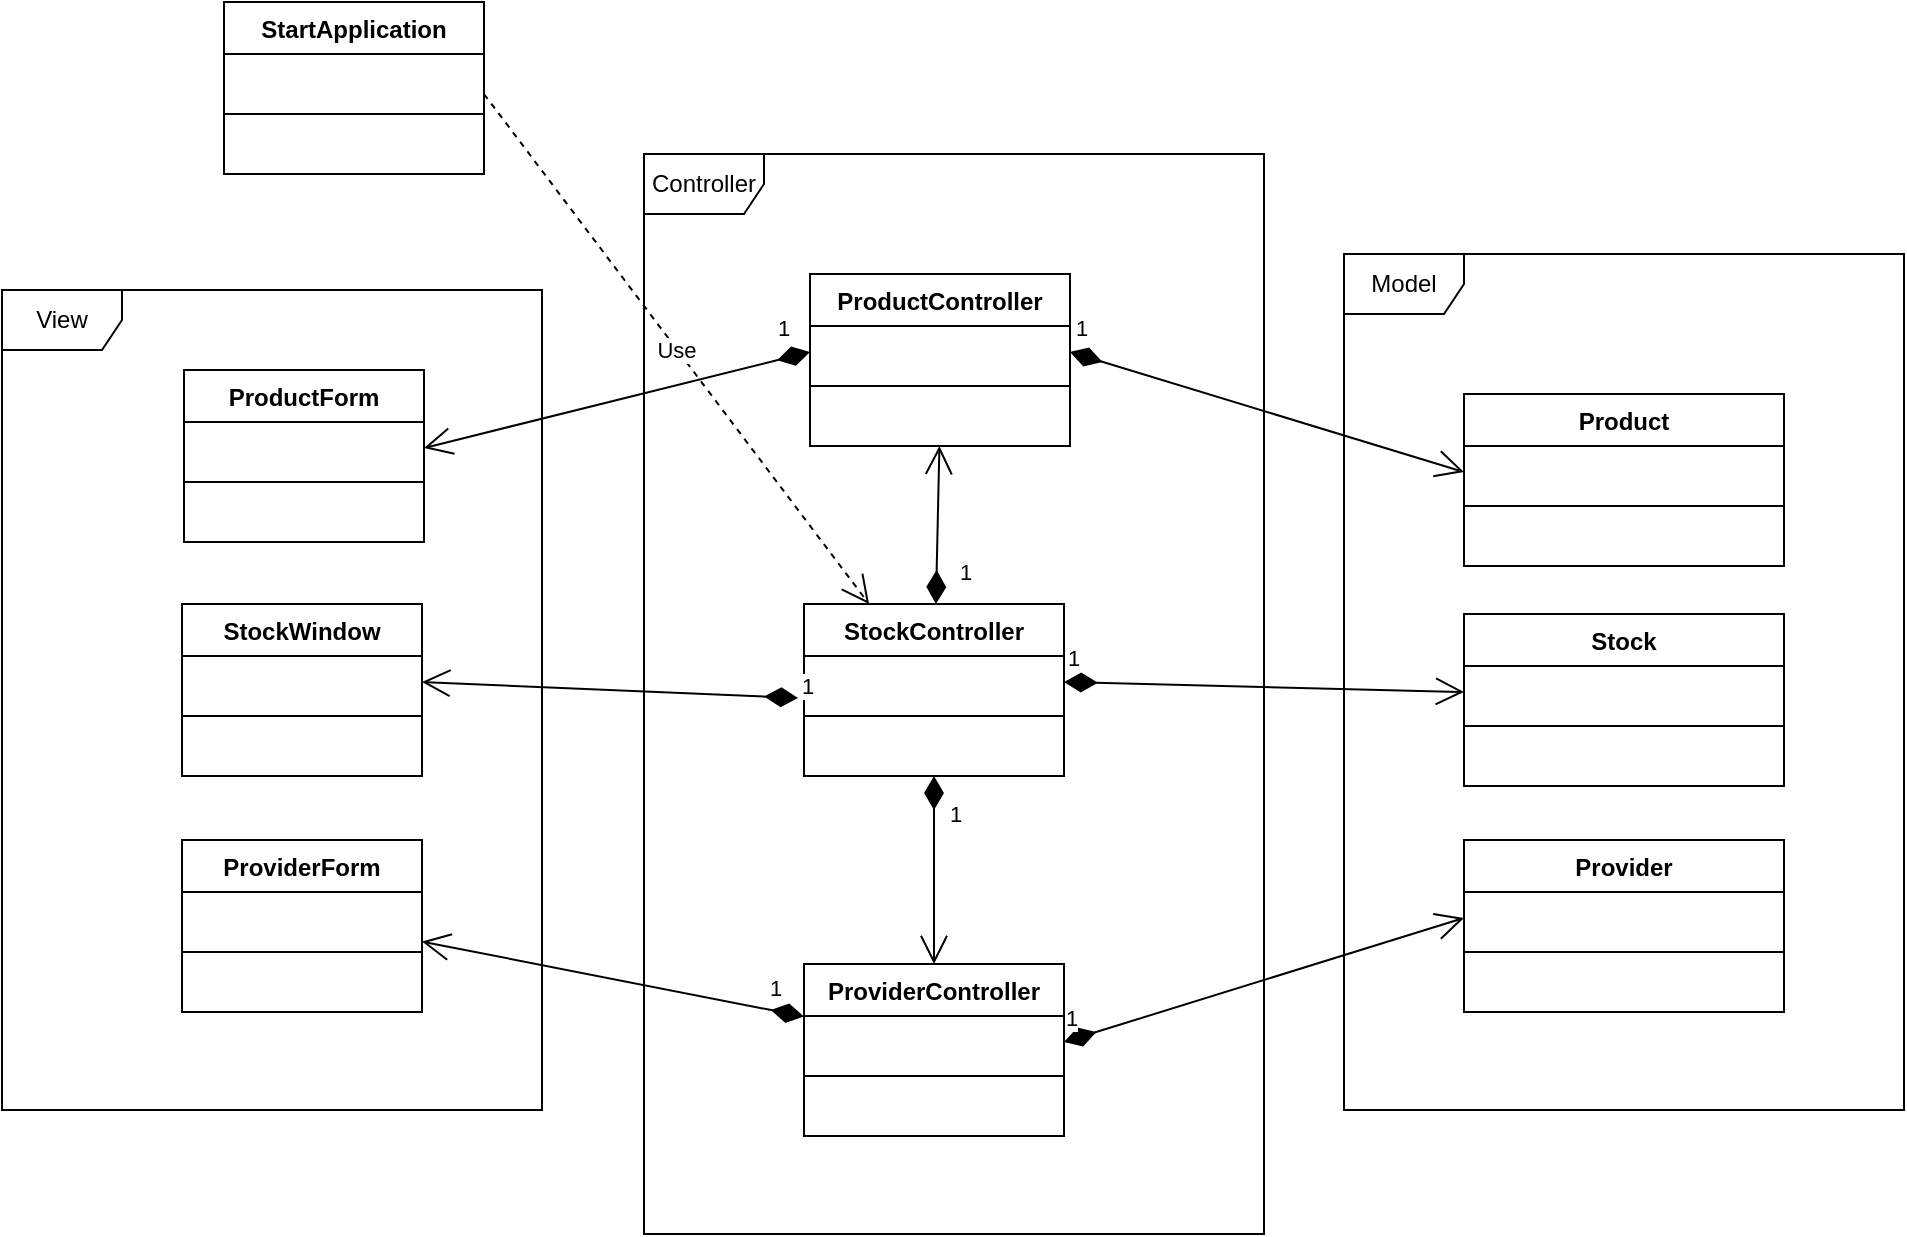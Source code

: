 <mxfile version="21.2.3" type="device">
  <diagram name="Page-1" id="h79NAxdaCG8WDMMNOav_">
    <mxGraphModel dx="2284" dy="788" grid="1" gridSize="10" guides="1" tooltips="1" connect="1" arrows="1" fold="1" page="1" pageScale="1" pageWidth="850" pageHeight="1100" math="0" shadow="0">
      <root>
        <mxCell id="0" />
        <mxCell id="1" parent="0" />
        <mxCell id="Hg2dmBB14RRElqbrXrDV-1" value="StartApplication" style="swimlane;fontStyle=1;align=center;verticalAlign=top;childLayout=stackLayout;horizontal=1;startSize=26;horizontalStack=0;resizeParent=1;resizeParentMax=0;resizeLast=0;collapsible=1;marginBottom=0;whiteSpace=wrap;html=1;" vertex="1" parent="1">
          <mxGeometry x="-100" y="124" width="130" height="86" as="geometry" />
        </mxCell>
        <mxCell id="Hg2dmBB14RRElqbrXrDV-2" value="&amp;nbsp;&amp;nbsp;" style="text;strokeColor=none;fillColor=none;align=left;verticalAlign=top;spacingLeft=4;spacingRight=4;overflow=hidden;rotatable=0;points=[[0,0.5],[1,0.5]];portConstraint=eastwest;whiteSpace=wrap;html=1;" vertex="1" parent="Hg2dmBB14RRElqbrXrDV-1">
          <mxGeometry y="26" width="130" height="26" as="geometry" />
        </mxCell>
        <mxCell id="Hg2dmBB14RRElqbrXrDV-3" value="" style="line;strokeWidth=1;fillColor=none;align=left;verticalAlign=middle;spacingTop=-1;spacingLeft=3;spacingRight=3;rotatable=0;labelPosition=right;points=[];portConstraint=eastwest;strokeColor=inherit;" vertex="1" parent="Hg2dmBB14RRElqbrXrDV-1">
          <mxGeometry y="52" width="130" height="8" as="geometry" />
        </mxCell>
        <mxCell id="Hg2dmBB14RRElqbrXrDV-4" value="&amp;nbsp;&amp;nbsp;" style="text;strokeColor=none;fillColor=none;align=left;verticalAlign=top;spacingLeft=4;spacingRight=4;overflow=hidden;rotatable=0;points=[[0,0.5],[1,0.5]];portConstraint=eastwest;whiteSpace=wrap;html=1;" vertex="1" parent="Hg2dmBB14RRElqbrXrDV-1">
          <mxGeometry y="60" width="130" height="26" as="geometry" />
        </mxCell>
        <mxCell id="Hg2dmBB14RRElqbrXrDV-5" value="StockController" style="swimlane;fontStyle=1;align=center;verticalAlign=top;childLayout=stackLayout;horizontal=1;startSize=26;horizontalStack=0;resizeParent=1;resizeParentMax=0;resizeLast=0;collapsible=1;marginBottom=0;whiteSpace=wrap;html=1;" vertex="1" parent="1">
          <mxGeometry x="190" y="425" width="130" height="86" as="geometry" />
        </mxCell>
        <mxCell id="Hg2dmBB14RRElqbrXrDV-6" value="&amp;nbsp;&amp;nbsp;" style="text;strokeColor=none;fillColor=none;align=left;verticalAlign=top;spacingLeft=4;spacingRight=4;overflow=hidden;rotatable=0;points=[[0,0.5],[1,0.5]];portConstraint=eastwest;whiteSpace=wrap;html=1;" vertex="1" parent="Hg2dmBB14RRElqbrXrDV-5">
          <mxGeometry y="26" width="130" height="26" as="geometry" />
        </mxCell>
        <mxCell id="Hg2dmBB14RRElqbrXrDV-7" value="" style="line;strokeWidth=1;fillColor=none;align=left;verticalAlign=middle;spacingTop=-1;spacingLeft=3;spacingRight=3;rotatable=0;labelPosition=right;points=[];portConstraint=eastwest;strokeColor=inherit;" vertex="1" parent="Hg2dmBB14RRElqbrXrDV-5">
          <mxGeometry y="52" width="130" height="8" as="geometry" />
        </mxCell>
        <mxCell id="Hg2dmBB14RRElqbrXrDV-8" value="&amp;nbsp;&amp;nbsp;" style="text;strokeColor=none;fillColor=none;align=left;verticalAlign=top;spacingLeft=4;spacingRight=4;overflow=hidden;rotatable=0;points=[[0,0.5],[1,0.5]];portConstraint=eastwest;whiteSpace=wrap;html=1;" vertex="1" parent="Hg2dmBB14RRElqbrXrDV-5">
          <mxGeometry y="60" width="130" height="26" as="geometry" />
        </mxCell>
        <mxCell id="Hg2dmBB14RRElqbrXrDV-9" value="ProductController&lt;br&gt;" style="swimlane;fontStyle=1;align=center;verticalAlign=top;childLayout=stackLayout;horizontal=1;startSize=26;horizontalStack=0;resizeParent=1;resizeParentMax=0;resizeLast=0;collapsible=1;marginBottom=0;whiteSpace=wrap;html=1;" vertex="1" parent="1">
          <mxGeometry x="193" y="260" width="130" height="86" as="geometry" />
        </mxCell>
        <mxCell id="Hg2dmBB14RRElqbrXrDV-10" value="&amp;nbsp;&amp;nbsp;" style="text;strokeColor=none;fillColor=none;align=left;verticalAlign=top;spacingLeft=4;spacingRight=4;overflow=hidden;rotatable=0;points=[[0,0.5],[1,0.5]];portConstraint=eastwest;whiteSpace=wrap;html=1;" vertex="1" parent="Hg2dmBB14RRElqbrXrDV-9">
          <mxGeometry y="26" width="130" height="26" as="geometry" />
        </mxCell>
        <mxCell id="Hg2dmBB14RRElqbrXrDV-11" value="" style="line;strokeWidth=1;fillColor=none;align=left;verticalAlign=middle;spacingTop=-1;spacingLeft=3;spacingRight=3;rotatable=0;labelPosition=right;points=[];portConstraint=eastwest;strokeColor=inherit;" vertex="1" parent="Hg2dmBB14RRElqbrXrDV-9">
          <mxGeometry y="52" width="130" height="8" as="geometry" />
        </mxCell>
        <mxCell id="Hg2dmBB14RRElqbrXrDV-12" value="&amp;nbsp;&amp;nbsp;" style="text;strokeColor=none;fillColor=none;align=left;verticalAlign=top;spacingLeft=4;spacingRight=4;overflow=hidden;rotatable=0;points=[[0,0.5],[1,0.5]];portConstraint=eastwest;whiteSpace=wrap;html=1;" vertex="1" parent="Hg2dmBB14RRElqbrXrDV-9">
          <mxGeometry y="60" width="130" height="26" as="geometry" />
        </mxCell>
        <mxCell id="Hg2dmBB14RRElqbrXrDV-13" value="ProviderController" style="swimlane;fontStyle=1;align=center;verticalAlign=top;childLayout=stackLayout;horizontal=1;startSize=26;horizontalStack=0;resizeParent=1;resizeParentMax=0;resizeLast=0;collapsible=1;marginBottom=0;whiteSpace=wrap;html=1;" vertex="1" parent="1">
          <mxGeometry x="190" y="605" width="130" height="86" as="geometry" />
        </mxCell>
        <mxCell id="Hg2dmBB14RRElqbrXrDV-14" value="&amp;nbsp;&amp;nbsp;" style="text;strokeColor=none;fillColor=none;align=left;verticalAlign=top;spacingLeft=4;spacingRight=4;overflow=hidden;rotatable=0;points=[[0,0.5],[1,0.5]];portConstraint=eastwest;whiteSpace=wrap;html=1;" vertex="1" parent="Hg2dmBB14RRElqbrXrDV-13">
          <mxGeometry y="26" width="130" height="26" as="geometry" />
        </mxCell>
        <mxCell id="Hg2dmBB14RRElqbrXrDV-15" value="" style="line;strokeWidth=1;fillColor=none;align=left;verticalAlign=middle;spacingTop=-1;spacingLeft=3;spacingRight=3;rotatable=0;labelPosition=right;points=[];portConstraint=eastwest;strokeColor=inherit;" vertex="1" parent="Hg2dmBB14RRElqbrXrDV-13">
          <mxGeometry y="52" width="130" height="8" as="geometry" />
        </mxCell>
        <mxCell id="Hg2dmBB14RRElqbrXrDV-16" value="&amp;nbsp;&amp;nbsp;" style="text;strokeColor=none;fillColor=none;align=left;verticalAlign=top;spacingLeft=4;spacingRight=4;overflow=hidden;rotatable=0;points=[[0,0.5],[1,0.5]];portConstraint=eastwest;whiteSpace=wrap;html=1;" vertex="1" parent="Hg2dmBB14RRElqbrXrDV-13">
          <mxGeometry y="60" width="130" height="26" as="geometry" />
        </mxCell>
        <mxCell id="Hg2dmBB14RRElqbrXrDV-17" value="Product" style="swimlane;fontStyle=1;align=center;verticalAlign=top;childLayout=stackLayout;horizontal=1;startSize=26;horizontalStack=0;resizeParent=1;resizeParentMax=0;resizeLast=0;collapsible=1;marginBottom=0;whiteSpace=wrap;html=1;" vertex="1" parent="1">
          <mxGeometry x="520" y="320" width="160" height="86" as="geometry" />
        </mxCell>
        <mxCell id="Hg2dmBB14RRElqbrXrDV-18" value="&amp;nbsp;&amp;nbsp;" style="text;strokeColor=none;fillColor=none;align=left;verticalAlign=top;spacingLeft=4;spacingRight=4;overflow=hidden;rotatable=0;points=[[0,0.5],[1,0.5]];portConstraint=eastwest;whiteSpace=wrap;html=1;" vertex="1" parent="Hg2dmBB14RRElqbrXrDV-17">
          <mxGeometry y="26" width="160" height="26" as="geometry" />
        </mxCell>
        <mxCell id="Hg2dmBB14RRElqbrXrDV-19" value="" style="line;strokeWidth=1;fillColor=none;align=left;verticalAlign=middle;spacingTop=-1;spacingLeft=3;spacingRight=3;rotatable=0;labelPosition=right;points=[];portConstraint=eastwest;strokeColor=inherit;" vertex="1" parent="Hg2dmBB14RRElqbrXrDV-17">
          <mxGeometry y="52" width="160" height="8" as="geometry" />
        </mxCell>
        <mxCell id="Hg2dmBB14RRElqbrXrDV-20" value="&amp;nbsp;&amp;nbsp;" style="text;strokeColor=none;fillColor=none;align=left;verticalAlign=top;spacingLeft=4;spacingRight=4;overflow=hidden;rotatable=0;points=[[0,0.5],[1,0.5]];portConstraint=eastwest;whiteSpace=wrap;html=1;" vertex="1" parent="Hg2dmBB14RRElqbrXrDV-17">
          <mxGeometry y="60" width="160" height="26" as="geometry" />
        </mxCell>
        <mxCell id="Hg2dmBB14RRElqbrXrDV-21" value="Provider" style="swimlane;fontStyle=1;align=center;verticalAlign=top;childLayout=stackLayout;horizontal=1;startSize=26;horizontalStack=0;resizeParent=1;resizeParentMax=0;resizeLast=0;collapsible=1;marginBottom=0;whiteSpace=wrap;html=1;" vertex="1" parent="1">
          <mxGeometry x="520" y="543" width="160" height="86" as="geometry" />
        </mxCell>
        <mxCell id="Hg2dmBB14RRElqbrXrDV-22" value="&amp;nbsp;&amp;nbsp;" style="text;strokeColor=none;fillColor=none;align=left;verticalAlign=top;spacingLeft=4;spacingRight=4;overflow=hidden;rotatable=0;points=[[0,0.5],[1,0.5]];portConstraint=eastwest;whiteSpace=wrap;html=1;" vertex="1" parent="Hg2dmBB14RRElqbrXrDV-21">
          <mxGeometry y="26" width="160" height="26" as="geometry" />
        </mxCell>
        <mxCell id="Hg2dmBB14RRElqbrXrDV-23" value="" style="line;strokeWidth=1;fillColor=none;align=left;verticalAlign=middle;spacingTop=-1;spacingLeft=3;spacingRight=3;rotatable=0;labelPosition=right;points=[];portConstraint=eastwest;strokeColor=inherit;" vertex="1" parent="Hg2dmBB14RRElqbrXrDV-21">
          <mxGeometry y="52" width="160" height="8" as="geometry" />
        </mxCell>
        <mxCell id="Hg2dmBB14RRElqbrXrDV-24" value="&amp;nbsp;&amp;nbsp;" style="text;strokeColor=none;fillColor=none;align=left;verticalAlign=top;spacingLeft=4;spacingRight=4;overflow=hidden;rotatable=0;points=[[0,0.5],[1,0.5]];portConstraint=eastwest;whiteSpace=wrap;html=1;" vertex="1" parent="Hg2dmBB14RRElqbrXrDV-21">
          <mxGeometry y="60" width="160" height="26" as="geometry" />
        </mxCell>
        <mxCell id="Hg2dmBB14RRElqbrXrDV-25" value="Stock" style="swimlane;fontStyle=1;align=center;verticalAlign=top;childLayout=stackLayout;horizontal=1;startSize=26;horizontalStack=0;resizeParent=1;resizeParentMax=0;resizeLast=0;collapsible=1;marginBottom=0;whiteSpace=wrap;html=1;" vertex="1" parent="1">
          <mxGeometry x="520" y="430" width="160" height="86" as="geometry" />
        </mxCell>
        <mxCell id="Hg2dmBB14RRElqbrXrDV-26" value="&amp;nbsp;&amp;nbsp;" style="text;strokeColor=none;fillColor=none;align=left;verticalAlign=top;spacingLeft=4;spacingRight=4;overflow=hidden;rotatable=0;points=[[0,0.5],[1,0.5]];portConstraint=eastwest;whiteSpace=wrap;html=1;" vertex="1" parent="Hg2dmBB14RRElqbrXrDV-25">
          <mxGeometry y="26" width="160" height="26" as="geometry" />
        </mxCell>
        <mxCell id="Hg2dmBB14RRElqbrXrDV-27" value="" style="line;strokeWidth=1;fillColor=none;align=left;verticalAlign=middle;spacingTop=-1;spacingLeft=3;spacingRight=3;rotatable=0;labelPosition=right;points=[];portConstraint=eastwest;strokeColor=inherit;" vertex="1" parent="Hg2dmBB14RRElqbrXrDV-25">
          <mxGeometry y="52" width="160" height="8" as="geometry" />
        </mxCell>
        <mxCell id="Hg2dmBB14RRElqbrXrDV-28" value="&amp;nbsp;&amp;nbsp;" style="text;strokeColor=none;fillColor=none;align=left;verticalAlign=top;spacingLeft=4;spacingRight=4;overflow=hidden;rotatable=0;points=[[0,0.5],[1,0.5]];portConstraint=eastwest;whiteSpace=wrap;html=1;" vertex="1" parent="Hg2dmBB14RRElqbrXrDV-25">
          <mxGeometry y="60" width="160" height="26" as="geometry" />
        </mxCell>
        <mxCell id="Hg2dmBB14RRElqbrXrDV-29" value="ProductForm" style="swimlane;fontStyle=1;align=center;verticalAlign=top;childLayout=stackLayout;horizontal=1;startSize=26;horizontalStack=0;resizeParent=1;resizeParentMax=0;resizeLast=0;collapsible=1;marginBottom=0;whiteSpace=wrap;html=1;" vertex="1" parent="1">
          <mxGeometry x="-120" y="308" width="120" height="86" as="geometry" />
        </mxCell>
        <mxCell id="Hg2dmBB14RRElqbrXrDV-30" value="&amp;nbsp;&amp;nbsp;" style="text;strokeColor=none;fillColor=none;align=left;verticalAlign=top;spacingLeft=4;spacingRight=4;overflow=hidden;rotatable=0;points=[[0,0.5],[1,0.5]];portConstraint=eastwest;whiteSpace=wrap;html=1;" vertex="1" parent="Hg2dmBB14RRElqbrXrDV-29">
          <mxGeometry y="26" width="120" height="26" as="geometry" />
        </mxCell>
        <mxCell id="Hg2dmBB14RRElqbrXrDV-31" value="" style="line;strokeWidth=1;fillColor=none;align=left;verticalAlign=middle;spacingTop=-1;spacingLeft=3;spacingRight=3;rotatable=0;labelPosition=right;points=[];portConstraint=eastwest;strokeColor=inherit;" vertex="1" parent="Hg2dmBB14RRElqbrXrDV-29">
          <mxGeometry y="52" width="120" height="8" as="geometry" />
        </mxCell>
        <mxCell id="Hg2dmBB14RRElqbrXrDV-32" value="&amp;nbsp;&amp;nbsp;" style="text;strokeColor=none;fillColor=none;align=left;verticalAlign=top;spacingLeft=4;spacingRight=4;overflow=hidden;rotatable=0;points=[[0,0.5],[1,0.5]];portConstraint=eastwest;whiteSpace=wrap;html=1;" vertex="1" parent="Hg2dmBB14RRElqbrXrDV-29">
          <mxGeometry y="60" width="120" height="26" as="geometry" />
        </mxCell>
        <mxCell id="Hg2dmBB14RRElqbrXrDV-33" value="ProviderForm" style="swimlane;fontStyle=1;align=center;verticalAlign=top;childLayout=stackLayout;horizontal=1;startSize=26;horizontalStack=0;resizeParent=1;resizeParentMax=0;resizeLast=0;collapsible=1;marginBottom=0;whiteSpace=wrap;html=1;" vertex="1" parent="1">
          <mxGeometry x="-121" y="543" width="120" height="86" as="geometry" />
        </mxCell>
        <mxCell id="Hg2dmBB14RRElqbrXrDV-34" value="&amp;nbsp; &amp;nbsp;&amp;nbsp;" style="text;strokeColor=none;fillColor=none;align=left;verticalAlign=top;spacingLeft=4;spacingRight=4;overflow=hidden;rotatable=0;points=[[0,0.5],[1,0.5]];portConstraint=eastwest;whiteSpace=wrap;html=1;" vertex="1" parent="Hg2dmBB14RRElqbrXrDV-33">
          <mxGeometry y="26" width="120" height="26" as="geometry" />
        </mxCell>
        <mxCell id="Hg2dmBB14RRElqbrXrDV-35" value="" style="line;strokeWidth=1;fillColor=none;align=left;verticalAlign=middle;spacingTop=-1;spacingLeft=3;spacingRight=3;rotatable=0;labelPosition=right;points=[];portConstraint=eastwest;strokeColor=inherit;" vertex="1" parent="Hg2dmBB14RRElqbrXrDV-33">
          <mxGeometry y="52" width="120" height="8" as="geometry" />
        </mxCell>
        <mxCell id="Hg2dmBB14RRElqbrXrDV-36" value="&amp;nbsp; &amp;nbsp;" style="text;strokeColor=none;fillColor=none;align=left;verticalAlign=top;spacingLeft=4;spacingRight=4;overflow=hidden;rotatable=0;points=[[0,0.5],[1,0.5]];portConstraint=eastwest;whiteSpace=wrap;html=1;" vertex="1" parent="Hg2dmBB14RRElqbrXrDV-33">
          <mxGeometry y="60" width="120" height="26" as="geometry" />
        </mxCell>
        <mxCell id="Hg2dmBB14RRElqbrXrDV-37" value="StockWindow" style="swimlane;fontStyle=1;align=center;verticalAlign=top;childLayout=stackLayout;horizontal=1;startSize=26;horizontalStack=0;resizeParent=1;resizeParentMax=0;resizeLast=0;collapsible=1;marginBottom=0;whiteSpace=wrap;html=1;" vertex="1" parent="1">
          <mxGeometry x="-121" y="425" width="120" height="86" as="geometry" />
        </mxCell>
        <mxCell id="Hg2dmBB14RRElqbrXrDV-38" value="&amp;nbsp; &amp;nbsp;" style="text;strokeColor=none;fillColor=none;align=left;verticalAlign=top;spacingLeft=4;spacingRight=4;overflow=hidden;rotatable=0;points=[[0,0.5],[1,0.5]];portConstraint=eastwest;whiteSpace=wrap;html=1;" vertex="1" parent="Hg2dmBB14RRElqbrXrDV-37">
          <mxGeometry y="26" width="120" height="26" as="geometry" />
        </mxCell>
        <mxCell id="Hg2dmBB14RRElqbrXrDV-39" value="" style="line;strokeWidth=1;fillColor=none;align=left;verticalAlign=middle;spacingTop=-1;spacingLeft=3;spacingRight=3;rotatable=0;labelPosition=right;points=[];portConstraint=eastwest;strokeColor=inherit;" vertex="1" parent="Hg2dmBB14RRElqbrXrDV-37">
          <mxGeometry y="52" width="120" height="8" as="geometry" />
        </mxCell>
        <mxCell id="Hg2dmBB14RRElqbrXrDV-40" value="&amp;nbsp; &amp;nbsp;" style="text;strokeColor=none;fillColor=none;align=left;verticalAlign=top;spacingLeft=4;spacingRight=4;overflow=hidden;rotatable=0;points=[[0,0.5],[1,0.5]];portConstraint=eastwest;whiteSpace=wrap;html=1;" vertex="1" parent="Hg2dmBB14RRElqbrXrDV-37">
          <mxGeometry y="60" width="120" height="26" as="geometry" />
        </mxCell>
        <mxCell id="Hg2dmBB14RRElqbrXrDV-42" value="View" style="shape=umlFrame;whiteSpace=wrap;html=1;pointerEvents=0;fillColor=default;strokeColor=default;" vertex="1" parent="1">
          <mxGeometry x="-211" y="268" width="270" height="410" as="geometry" />
        </mxCell>
        <mxCell id="Hg2dmBB14RRElqbrXrDV-43" value="Controller" style="shape=umlFrame;whiteSpace=wrap;html=1;pointerEvents=0;" vertex="1" parent="1">
          <mxGeometry x="110" y="200" width="310" height="540" as="geometry" />
        </mxCell>
        <mxCell id="Hg2dmBB14RRElqbrXrDV-45" value="Model" style="shape=umlFrame;whiteSpace=wrap;html=1;pointerEvents=0;" vertex="1" parent="1">
          <mxGeometry x="460" y="250" width="280" height="428" as="geometry" />
        </mxCell>
        <mxCell id="Hg2dmBB14RRElqbrXrDV-51" value="Use" style="endArrow=open;endSize=12;dashed=1;html=1;rounded=0;exitX=1;exitY=0.769;exitDx=0;exitDy=0;exitPerimeter=0;" edge="1" parent="1" source="Hg2dmBB14RRElqbrXrDV-2" target="Hg2dmBB14RRElqbrXrDV-5">
          <mxGeometry width="160" relative="1" as="geometry">
            <mxPoint x="69" y="188" as="sourcePoint" />
            <mxPoint x="229" y="188" as="targetPoint" />
            <Array as="points" />
          </mxGeometry>
        </mxCell>
        <mxCell id="Hg2dmBB14RRElqbrXrDV-57" value="1" style="endArrow=open;html=1;endSize=12;startArrow=diamondThin;startSize=14;startFill=1;align=left;verticalAlign=bottom;rounded=0;entryX=0;entryY=0.5;entryDx=0;entryDy=0;exitX=1;exitY=0.5;exitDx=0;exitDy=0;" edge="1" parent="1" source="Hg2dmBB14RRElqbrXrDV-6" target="Hg2dmBB14RRElqbrXrDV-26">
          <mxGeometry x="-1" y="3" relative="1" as="geometry">
            <mxPoint x="299" y="438" as="sourcePoint" />
            <mxPoint x="459" y="438" as="targetPoint" />
          </mxGeometry>
        </mxCell>
        <mxCell id="Hg2dmBB14RRElqbrXrDV-59" value="1" style="endArrow=open;html=1;endSize=12;startArrow=diamondThin;startSize=14;startFill=1;align=left;verticalAlign=bottom;rounded=0;entryX=0;entryY=0.5;entryDx=0;entryDy=0;exitX=1;exitY=0.5;exitDx=0;exitDy=0;" edge="1" parent="1" source="Hg2dmBB14RRElqbrXrDV-14" target="Hg2dmBB14RRElqbrXrDV-22">
          <mxGeometry x="-1" y="3" relative="1" as="geometry">
            <mxPoint x="329" y="586" as="sourcePoint" />
            <mxPoint x="499" y="598" as="targetPoint" />
          </mxGeometry>
        </mxCell>
        <mxCell id="Hg2dmBB14RRElqbrXrDV-58" value="1" style="endArrow=open;html=1;endSize=12;startArrow=diamondThin;startSize=14;startFill=1;align=left;verticalAlign=bottom;rounded=0;entryX=0;entryY=0.5;entryDx=0;entryDy=0;exitX=1;exitY=0.5;exitDx=0;exitDy=0;" edge="1" parent="1" source="Hg2dmBB14RRElqbrXrDV-10" target="Hg2dmBB14RRElqbrXrDV-18">
          <mxGeometry x="-1" y="3" relative="1" as="geometry">
            <mxPoint x="325" y="467.5" as="sourcePoint" />
            <mxPoint x="500" y="470" as="targetPoint" />
          </mxGeometry>
        </mxCell>
        <mxCell id="Hg2dmBB14RRElqbrXrDV-78" value="1" style="endArrow=open;html=1;endSize=12;startArrow=diamondThin;startSize=14;startFill=1;align=left;verticalAlign=bottom;rounded=0;exitX=-0.023;exitY=0.808;exitDx=0;exitDy=0;exitPerimeter=0;entryX=1;entryY=0.5;entryDx=0;entryDy=0;" edge="1" parent="1" source="Hg2dmBB14RRElqbrXrDV-6" target="Hg2dmBB14RRElqbrXrDV-38">
          <mxGeometry x="-1" y="3" relative="1" as="geometry">
            <mxPoint x="335" y="479" as="sourcePoint" />
            <mxPoint x="512" y="493" as="targetPoint" />
          </mxGeometry>
        </mxCell>
        <mxCell id="Hg2dmBB14RRElqbrXrDV-79" value="1" style="endArrow=open;html=1;endSize=12;startArrow=diamondThin;startSize=14;startFill=1;align=left;verticalAlign=bottom;rounded=0;entryX=1;entryY=0.5;entryDx=0;entryDy=0;exitX=0;exitY=0.5;exitDx=0;exitDy=0;" edge="1" parent="1" source="Hg2dmBB14RRElqbrXrDV-10" target="Hg2dmBB14RRElqbrXrDV-30">
          <mxGeometry x="-0.835" y="-7" relative="1" as="geometry">
            <mxPoint x="192" y="466" as="sourcePoint" />
            <mxPoint x="-1" y="460" as="targetPoint" />
            <mxPoint as="offset" />
          </mxGeometry>
        </mxCell>
        <mxCell id="Hg2dmBB14RRElqbrXrDV-80" value="1" style="endArrow=open;html=1;endSize=12;startArrow=diamondThin;startSize=14;startFill=1;align=left;verticalAlign=bottom;rounded=0;" edge="1" parent="1" source="Hg2dmBB14RRElqbrXrDV-14" target="Hg2dmBB14RRElqbrXrDV-34">
          <mxGeometry x="-0.782" y="-1" relative="1" as="geometry">
            <mxPoint x="196" y="590.5" as="sourcePoint" />
            <mxPoint y="589.5" as="targetPoint" />
            <mxPoint x="1" as="offset" />
          </mxGeometry>
        </mxCell>
        <mxCell id="Hg2dmBB14RRElqbrXrDV-81" value="1" style="endArrow=open;html=1;endSize=12;startArrow=diamondThin;startSize=14;startFill=1;align=left;verticalAlign=bottom;rounded=0;" edge="1" parent="1" source="Hg2dmBB14RRElqbrXrDV-5" target="Hg2dmBB14RRElqbrXrDV-12">
          <mxGeometry x="-0.816" y="-10" relative="1" as="geometry">
            <mxPoint x="280" y="410" as="sourcePoint" />
            <mxPoint x="270" y="300" as="targetPoint" />
            <mxPoint as="offset" />
          </mxGeometry>
        </mxCell>
        <mxCell id="Hg2dmBB14RRElqbrXrDV-83" value="1" style="endArrow=open;html=1;endSize=12;startArrow=diamondThin;startSize=14;startFill=1;align=left;verticalAlign=bottom;rounded=0;entryX=0.5;entryY=0;entryDx=0;entryDy=0;" edge="1" parent="1" source="Hg2dmBB14RRElqbrXrDV-8" target="Hg2dmBB14RRElqbrXrDV-13">
          <mxGeometry x="-0.403" y="6" relative="1" as="geometry">
            <mxPoint x="240" y="440" as="sourcePoint" />
            <mxPoint x="400" y="440" as="targetPoint" />
            <mxPoint as="offset" />
          </mxGeometry>
        </mxCell>
      </root>
    </mxGraphModel>
  </diagram>
</mxfile>
